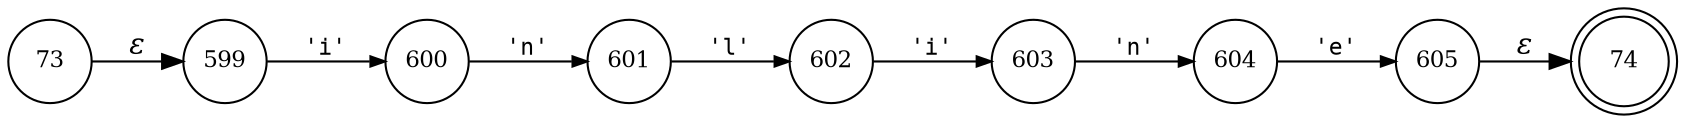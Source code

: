 digraph ATN {
rankdir=LR;
s74[fontsize=11, label="74", shape=doublecircle, fixedsize=true, width=.6];
s599[fontsize=11,label="599", shape=circle, fixedsize=true, width=.55, peripheries=1];
s600[fontsize=11,label="600", shape=circle, fixedsize=true, width=.55, peripheries=1];
s73[fontsize=11,label="73", shape=circle, fixedsize=true, width=.55, peripheries=1];
s601[fontsize=11,label="601", shape=circle, fixedsize=true, width=.55, peripheries=1];
s602[fontsize=11,label="602", shape=circle, fixedsize=true, width=.55, peripheries=1];
s603[fontsize=11,label="603", shape=circle, fixedsize=true, width=.55, peripheries=1];
s604[fontsize=11,label="604", shape=circle, fixedsize=true, width=.55, peripheries=1];
s605[fontsize=11,label="605", shape=circle, fixedsize=true, width=.55, peripheries=1];
s73 -> s599 [fontname="Times-Italic", label="&epsilon;"];
s599 -> s600 [fontsize=11, fontname="Courier", arrowsize=.7, label = "'i'", arrowhead = normal];
s600 -> s601 [fontsize=11, fontname="Courier", arrowsize=.7, label = "'n'", arrowhead = normal];
s601 -> s602 [fontsize=11, fontname="Courier", arrowsize=.7, label = "'l'", arrowhead = normal];
s602 -> s603 [fontsize=11, fontname="Courier", arrowsize=.7, label = "'i'", arrowhead = normal];
s603 -> s604 [fontsize=11, fontname="Courier", arrowsize=.7, label = "'n'", arrowhead = normal];
s604 -> s605 [fontsize=11, fontname="Courier", arrowsize=.7, label = "'e'", arrowhead = normal];
s605 -> s74 [fontname="Times-Italic", label="&epsilon;"];
}